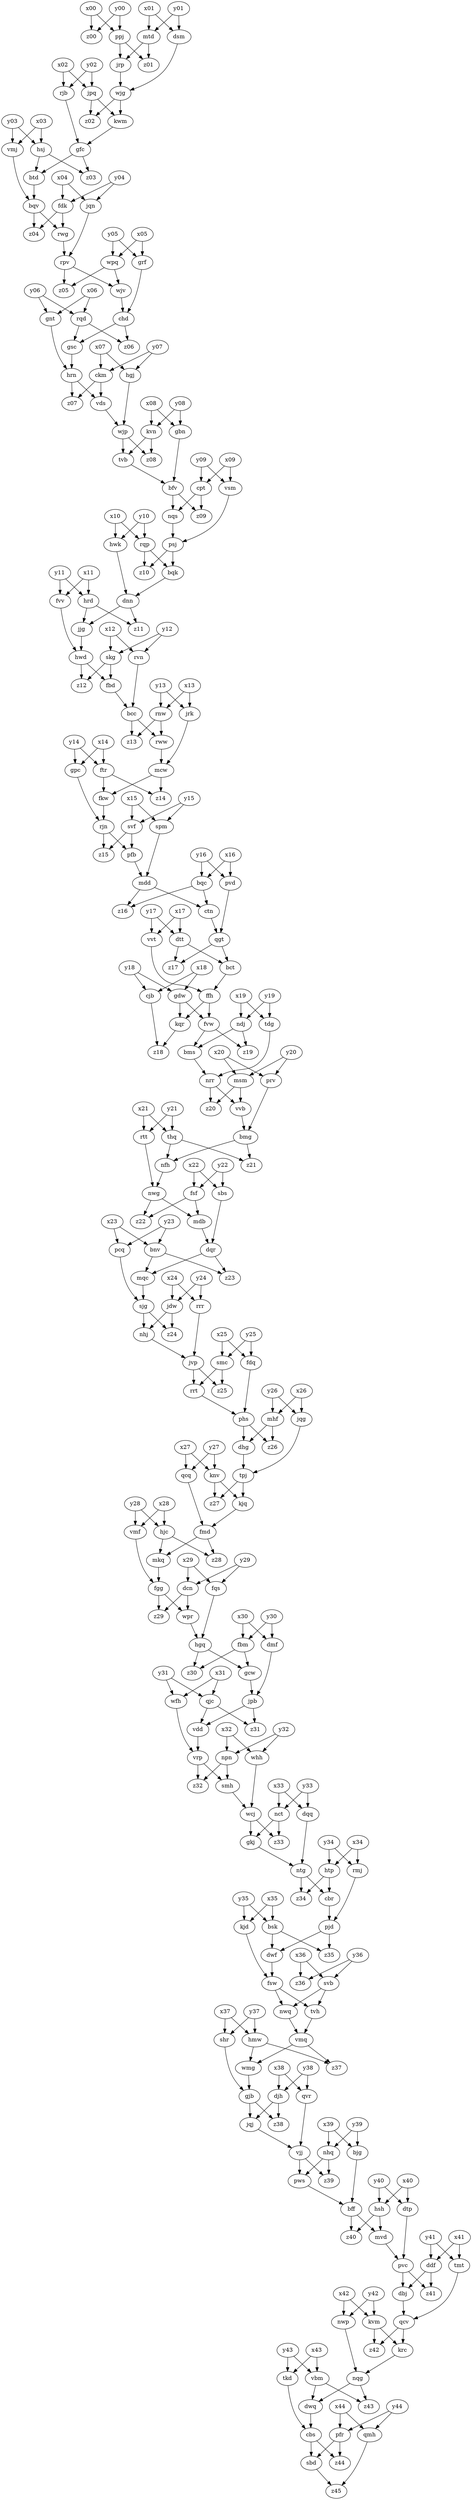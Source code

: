 digraph G {
    bcc -> rww;
    bcc -> z13;
    bct -> ffh;
    bff -> mvd;
    bff -> z40;
    bfv -> nqs;
    bfv -> z09;
    bjg -> bff;
    bmg -> nfh;
    bmg -> z21;
    bms -> nrr;
    bnv -> mqc;
    bnv -> z23;
    bqc -> ctn;
    bqc -> z16;
    bqk -> dnn;
    bqv -> rwg;
    bqv -> z04;
    bsk -> dwf;
    bsk -> z35;
    btd -> bqv;
    cbr -> pjd;
    cbs -> sbd;
    cbs -> z44;
    chd -> gsc;
    chd -> z06;
    cjb -> z18;
    ckm -> vds;
    ckm -> z07;
    cpt -> nqs;
    cpt -> z09;
    ctn -> qgt;
    dbj -> qcv;
    dcn -> wpr;
    dcn -> z29;
    ddf -> dbj;
    ddf -> z41;
    dhg -> tpj;
    djh -> jqj;
    djh -> z38;
    dmf -> jpb;
    dnn -> jjg;
    dnn -> z11;
    dqq -> ntg;
    dqr -> mqc;
    dqr -> z23;
    dsm -> wjg;
    dtp -> pvc;
    dtt -> bct;
    dtt -> z17;
    dwf -> fsw;
    dwq -> cbs;
    fbd -> bcc;
    fbm -> gcw;
    fbm -> z30;
    fdk -> rwg;
    fdk -> z04;
    fdq -> phs;
    ffh -> fvw;
    ffh -> kqr;
    fgg -> wpr;
    fgg -> z29;
    fkw -> rjn;
    fmd -> mkq;
    fmd -> z28;
    fqs -> hgq;
    fsf -> mdb;
    fsf -> z22;
    fsw -> nwq;
    fsw -> tvh;
    ftr -> fkw;
    ftr -> z14;
    fvv -> hwd;
    fvw -> bms;
    fvw -> z19;
    gbn -> bfv;
    gcw -> jpb;
    gdw -> fvw;
    gdw -> kqr;
    gfc -> btd;
    gfc -> z03;
    gjb -> jqj;
    gjb -> z38;
    gkj -> ntg;
    gnt -> hrn;
    gpc -> rjn;
    grf -> chd;
    gsc -> hrn;
    hgj -> wjp;
    hgq -> gcw;
    hgq -> z30;
    hjc -> mkq;
    hjc -> z28;
    hmw -> wmg;
    hmw -> z37;
    hrd -> jjg;
    hrd -> z11;
    hrn -> vds;
    hrn -> z07;
    hsh -> mvd;
    hsh -> z40;
    hsj -> btd;
    hsj -> z03;
    htp -> cbr;
    htp -> z34;
    hwd -> fbd;
    hwd -> z12;
    hwk -> dnn;
    jdw -> nhj;
    jdw -> z24;
    jjg -> hwd;
    jpb -> vdd;
    jpb -> z31;
    jpq -> kwm;
    jpq -> z02;
    jqg -> tpj;
    jqj -> vjj;
    jqn -> rpv;
    jrk -> mcw;
    jrp -> wjg;
    jvp -> rrt;
    jvp -> z25;
    kjd -> fsw;
    kjq -> fmd;
    knv -> kjq;
    knv -> z27;
    kqr -> z18;
    krc -> nqg;
    kvm -> krc;
    kvm -> z42;
    kvn -> tvb;
    kvn -> z08;
    kwm -> gfc;
    mcw -> fkw;
    mcw -> z14;
    mdb -> dqr;
    mdd -> ctn;
    mdd -> z16;
    mhf -> dhg;
    mhf -> z26;
    mkq -> fgg;
    mqc -> sjg;
    msm -> vvb;
    msm -> z20;
    mtd -> jrp;
    mtd -> z01;
    mvd -> pvc;
    nct -> gkj;
    nct -> z33;
    ndj -> bms;
    ndj -> z19;
    nfh -> nwg;
    nhj -> jvp;
    nhq -> pws;
    nhq -> z39;
    npn -> smh;
    npn -> z32;
    nqg -> dwq;
    nqg -> z43;
    nqs -> psj;
    nrr -> vvb;
    nrr -> z20;
    ntg -> cbr;
    ntg -> z34;
    nwg -> mdb;
    nwg -> z22;
    nwp -> nqg;
    nwq -> vmq;
    pcq -> sjg;
    pfb -> mdd;
    pfr -> sbd;
    pfr -> z44;
    phs -> dhg;
    phs -> z26;
    pjd -> dwf;
    pjd -> z35;
    ppj -> jrp;
    ppj -> z01;
    prv -> bmg;
    psj -> bqk;
    psj -> z10;
    pvc -> dbj;
    pvc -> z41;
    pvd -> qgt;
    pws -> bff;
    qcq -> fmd;
    qcv -> krc;
    qcv -> z42;
    qgt -> bct;
    qgt -> z17;
    qjc -> vdd;
    qjc -> z31;
    qmh -> z45;
    qvr -> vjj;
    rjb -> gfc;
    rjn -> pfb;
    rjn -> z15;
    rmj -> pjd;
    rnw -> rww;
    rnw -> z13;
    rpv -> wjv;
    rpv -> z05;
    rqd -> gsc;
    rqd -> z06;
    rqp -> bqk;
    rqp -> z10;
    rrr -> jvp;
    rrt -> phs;
    rtt -> nwg;
    rvn -> bcc;
    rwg -> rpv;
    rww -> mcw;
    sbd -> z45;
    sbs -> dqr;
    shr -> gjb;
    sjg -> nhj;
    sjg -> z24;
    skg -> fbd;
    skg -> z12;
    smc -> rrt;
    smc -> z25;
    smh -> wcj;
    spm -> mdd;
    svb -> nwq;
    svb -> tvh;
    svf -> pfb;
    svf -> z15;
    tdg -> nrr;
    thq -> nfh;
    thq -> z21;
    tkd -> cbs;
    tmt -> qcv;
    tpj -> kjq;
    tpj -> z27;
    tvb -> bfv;
    tvh -> vmq;
    vbm -> dwq;
    vbm -> z43;
    vdd -> vrp;
    vds -> wjp;
    vjj -> pws;
    vjj -> z39;
    vmf -> fgg;
    vmj -> bqv;
    vmq -> wmg;
    vmq -> z37;
    vrp -> smh;
    vrp -> z32;
    vsm -> psj;
    vvb -> bmg;
    vvt -> ffh;
    wcj -> gkj;
    wcj -> z33;
    wfh -> vrp;
    whh -> wcj;
    wjg -> kwm;
    wjg -> z02;
    wjp -> tvb;
    wjp -> z08;
    wjv -> chd;
    wmg -> gjb;
    wpq -> wjv;
    wpq -> z05;
    wpr -> hgq;
    x00 -> ppj;
    x00 -> z00;
    x01 -> dsm;
    x01 -> mtd;
    x02 -> jpq;
    x02 -> rjb;
    x03 -> hsj;
    x03 -> vmj;
    x04 -> fdk;
    x04 -> jqn;
    x05 -> grf;
    x05 -> wpq;
    x06 -> gnt;
    x06 -> rqd;
    x07 -> ckm;
    x07 -> hgj;
    x08 -> gbn;
    x08 -> kvn;
    x09 -> cpt;
    x09 -> vsm;
    x10 -> hwk;
    x10 -> rqp;
    x11 -> fvv;
    x11 -> hrd;
    x12 -> rvn;
    x12 -> skg;
    x13 -> jrk;
    x13 -> rnw;
    x14 -> ftr;
    x14 -> gpc;
    x15 -> spm;
    x15 -> svf;
    x16 -> bqc;
    x16 -> pvd;
    x17 -> dtt;
    x17 -> vvt;
    x18 -> cjb;
    x18 -> gdw;
    x19 -> ndj;
    x19 -> tdg;
    x20 -> msm;
    x20 -> prv;
    x21 -> rtt;
    x21 -> thq;
    x22 -> fsf;
    x22 -> sbs;
    x23 -> bnv;
    x23 -> pcq;
    x24 -> jdw;
    x24 -> rrr;
    x25 -> fdq;
    x25 -> smc;
    x26 -> jqg;
    x26 -> mhf;
    x27 -> knv;
    x27 -> qcq;
    x28 -> hjc;
    x28 -> vmf;
    x29 -> dcn;
    x29 -> fqs;
    x30 -> dmf;
    x30 -> fbm;
    x31 -> qjc;
    x31 -> wfh;
    x32 -> npn;
    x32 -> whh;
    x33 -> dqq;
    x33 -> nct;
    x34 -> htp;
    x34 -> rmj;
    x35 -> bsk;
    x35 -> kjd;
    x36 -> svb;
    x36 -> z36;
    x37 -> hmw;
    x37 -> shr;
    x38 -> djh;
    x38 -> qvr;
    x39 -> bjg;
    x39 -> nhq;
    x40 -> dtp;
    x40 -> hsh;
    x41 -> ddf;
    x41 -> tmt;
    x42 -> kvm;
    x42 -> nwp;
    x43 -> tkd;
    x43 -> vbm;
    x44 -> pfr;
    x44 -> qmh;
    y00 -> ppj;
    y00 -> z00;
    y01 -> dsm;
    y01 -> mtd;
    y02 -> jpq;
    y02 -> rjb;
    y03 -> hsj;
    y03 -> vmj;
    y04 -> fdk;
    y04 -> jqn;
    y05 -> grf;
    y05 -> wpq;
    y06 -> gnt;
    y06 -> rqd;
    y07 -> ckm;
    y07 -> hgj;
    y08 -> gbn;
    y08 -> kvn;
    y09 -> cpt;
    y09 -> vsm;
    y10 -> hwk;
    y10 -> rqp;
    y11 -> fvv;
    y11 -> hrd;
    y12 -> rvn;
    y12 -> skg;
    y13 -> jrk;
    y13 -> rnw;
    y14 -> ftr;
    y14 -> gpc;
    y15 -> spm;
    y15 -> svf;
    y16 -> bqc;
    y16 -> pvd;
    y17 -> dtt;
    y17 -> vvt;
    y18 -> cjb;
    y18 -> gdw;
    y19 -> ndj;
    y19 -> tdg;
    y20 -> msm;
    y20 -> prv;
    y21 -> rtt;
    y21 -> thq;
    y22 -> fsf;
    y22 -> sbs;
    y23 -> bnv;
    y23 -> pcq;
    y24 -> jdw;
    y24 -> rrr;
    y25 -> fdq;
    y25 -> smc;
    y26 -> jqg;
    y26 -> mhf;
    y27 -> knv;
    y27 -> qcq;
    y28 -> hjc;
    y28 -> vmf;
    y29 -> dcn;
    y29 -> fqs;
    y30 -> dmf;
    y30 -> fbm;
    y31 -> qjc;
    y31 -> wfh;
    y32 -> npn;
    y32 -> whh;
    y33 -> dqq;
    y33 -> nct;
    y34 -> htp;
    y34 -> rmj;
    y35 -> bsk;
    y35 -> kjd;
    y36 -> svb;
    y36 -> z36;
    y37 -> hmw;
    y37 -> shr;
    y38 -> djh;
    y38 -> qvr;
    y39 -> bjg;
    y39 -> nhq;
    y40 -> dtp;
    y40 -> hsh;
    y41 -> ddf;
    y41 -> tmt;
    y42 -> kvm;
    y42 -> nwp;
    y43 -> tkd;
    y43 -> vbm;
    y44 -> pfr;
    y44 -> qmh
}